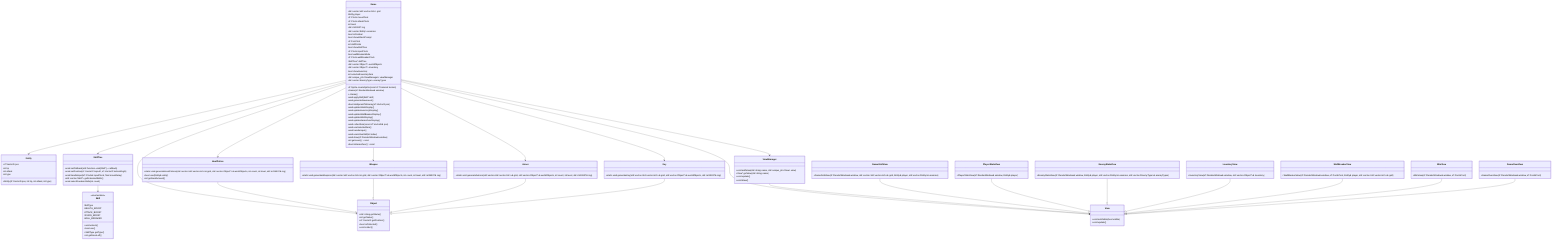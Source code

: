 classDiagram
    class Game {
        -std::vector~std::vector~int~~ grid
        -Entity player
        -sf::Clock moveClock
        -sf::Clock attackClock
        -int level
        -std::mt19937 rng
        -std::vector~Entity~ enemies
        -bool inCombat
        -bool showAttackPrompt
        -sf::Font font
        -int skillPoints
        -bool showSkillTree
        -sf::Clock inputClock
        -bool wallBreakerMode
        -sf::Clock wallBreakerClock
        -SkillTree* skillTree
        -std::vector~Object*~ worldObjects
        -std::vector~Object*~ inventory
        -bool showInventory
        -int selectedInventoryItem
        -std::unique_ptr~ViewManager~ viewManager
        -std::vector~EnemyType~ enemyTypes
        -sf::Sprite createSprite(const sf::Texture& texture)
        +Game(sf::RenderWindow& window)
        +~Game()
        +void applySkill(Skill* skill)
        +void generateNewLevel()
        +bool isAdjacentToEnemy(sf::Vector2i pos)
        +void updateStatsDisplay()
        +void updateInventoryDisplay()
        +void updateWallBreakerDisplay()
        +void updateWinDisplay()
        +void updateGameOverDisplay()
        +void collectItem(const sf::Vector2i& pos)
        +void useSelectedItem()
        +void handleInput()
        +void useActiveSkill(int index)
        +void draw(sf::RenderWindow& window)
        +int getLevel() const
        +bool isGameOver() const
    }

    class Entity {
        -sf::Vector2i pos
        -int hp
        -int attack
        -int type
        +Entity(sf::Vector2i pos, int hp, int attack, int type)
    }

    class SkillTree {
        +void setCallback(std::function~void(Skill*)~ callback)
        +void setPosition(sf::Vector2f topLeft, sf::Vector2f bottomRight)
        +void handleInput(sf::Clock& inputClock, float moveDelay)
        +std::vector~Skill*~ getUnlockedSkills()
        +void selectRandomSkills(int count)
    }

    class Skill {
        <<enumeration>>
        SkillType
        HEALTH_BOOST
        ATTACK_BOOST
        VISION_BOOST
        WALL_BREAKER
        +void unlock()
        +bool use()
        +SkillType getType()
        +int getUsesLeft()
    }

    class Object {
        +std::string getName()
        +int getValue()
        +sf::Vector2i getPosition()
        +bool isCollected()
        +void collect()
    }

    class HealPotion {
        +static void generateHealPotions(std::vector~std::vector~int~~& grid, std::vector~Object*~& worldObjects, int count, int level, std::mt19937& rng)
        +bool use(Entity& entity)
        +int getHealAmount()
    }

    class Weapon {
        +static void generateWeapons(std::vector~std::vector~int~~& grid, std::vector~Object*~& worldObjects, int count, int level, std::mt19937& rng)
    }

    class Armor {
        +static void generateArmors(std::vector~std::vector~int~~& grid, std::vector~Object*~& worldObjects, int count, int level, std::mt19937& rng)
    }

    class Key {
        +static void generateKey(std::vector~std::vector~int~~& grid, std::vector~Object*~& worldObjects, std::mt19937& rng)
    }

    class ViewManager {
        +void addView(std::string name, std::unique_ptr~View~ view)
        +View* getView(std::string name)
        +void update()
        +void draw()
    }

    class View {
        +void setVisible(bool visible)
        +void update()
    }

    class GameGridView {
        +GameGridView(sf::RenderWindow& window, std::vector~std::vector~int~~& grid, Entity& player, std::vector~Entity~& enemies)
    }

    class PlayerStatsView {
        +PlayerStatsView(sf::RenderWindow& window, Entity& player)
    }

    class EnemyStatsView {
        +EnemyStatsView(sf::RenderWindow& window, Entity& player, std::vector~Entity~& enemies, std::vector~EnemyType~& enemyTypes)
    }

    class InventoryView {
        +InventoryView(sf::RenderWindow& window, std::vector~Object*~& inventory)
    }

    class WallBreakerView {
        +WallBreakerView(sf::RenderWindow& window, sf::Font& font, Entity& player, std::vector~std::vector~int~~& grid)
    }

    class WinView {
        +WinView(sf::RenderWindow& window, sf::Font& font)
    }

    class GameOverView {
        +GameOverView(sf::RenderWindow& window, sf::Font& font)
    }

    Game --> Entity
    Game --> SkillTree
    Game --> Object
    Game --> ViewManager
    Game --> HealPotion
    Game --> Weapon
    Game --> Armor
    Game --> Key
    Game --> View
    ViewManager --> View
    SkillTree --> Skill
    HealPotion --|> Object
    Weapon --|> Object
    Armor --|> Object
    Key --|> Object
    GameGridView --|> View
    PlayerStatsView --|> View
    EnemyStatsView --|> View
    InventoryView --|> View
    WallBreakerView --|> View
    WinView --|> View
    GameOverView --|> View